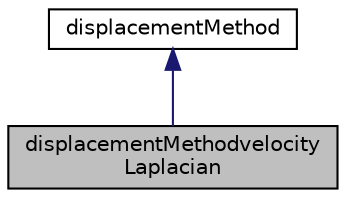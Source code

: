 digraph "displacementMethodvelocityLaplacian"
{
  bgcolor="transparent";
  edge [fontname="Helvetica",fontsize="10",labelfontname="Helvetica",labelfontsize="10"];
  node [fontname="Helvetica",fontsize="10",shape=record];
  Node1 [label="displacementMethodvelocity\lLaplacian",height=0.2,width=0.4,color="black", fillcolor="grey75", style="filled" fontcolor="black"];
  Node2 -> Node1 [dir="back",color="midnightblue",fontsize="10",style="solid",fontname="Helvetica"];
  Node2 [label="displacementMethod",height=0.2,width=0.4,color="black",URL="$classFoam_1_1displacementMethod.html",tooltip="Abstract base class for displacement methods, which are a set or wrapper classes allowing to change t..."];
}

